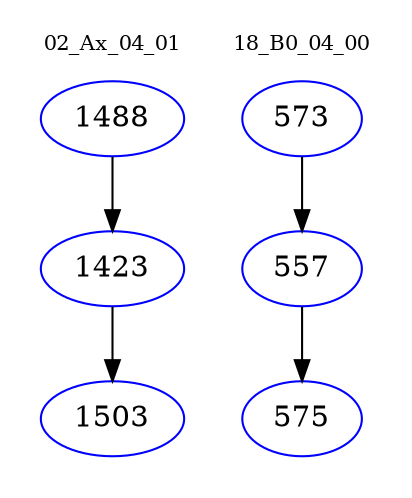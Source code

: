 digraph{
subgraph cluster_0 {
color = white
label = "02_Ax_04_01";
fontsize=10;
T0_1488 [label="1488", color="blue"]
T0_1488 -> T0_1423 [color="black"]
T0_1423 [label="1423", color="blue"]
T0_1423 -> T0_1503 [color="black"]
T0_1503 [label="1503", color="blue"]
}
subgraph cluster_1 {
color = white
label = "18_B0_04_00";
fontsize=10;
T1_573 [label="573", color="blue"]
T1_573 -> T1_557 [color="black"]
T1_557 [label="557", color="blue"]
T1_557 -> T1_575 [color="black"]
T1_575 [label="575", color="blue"]
}
}
